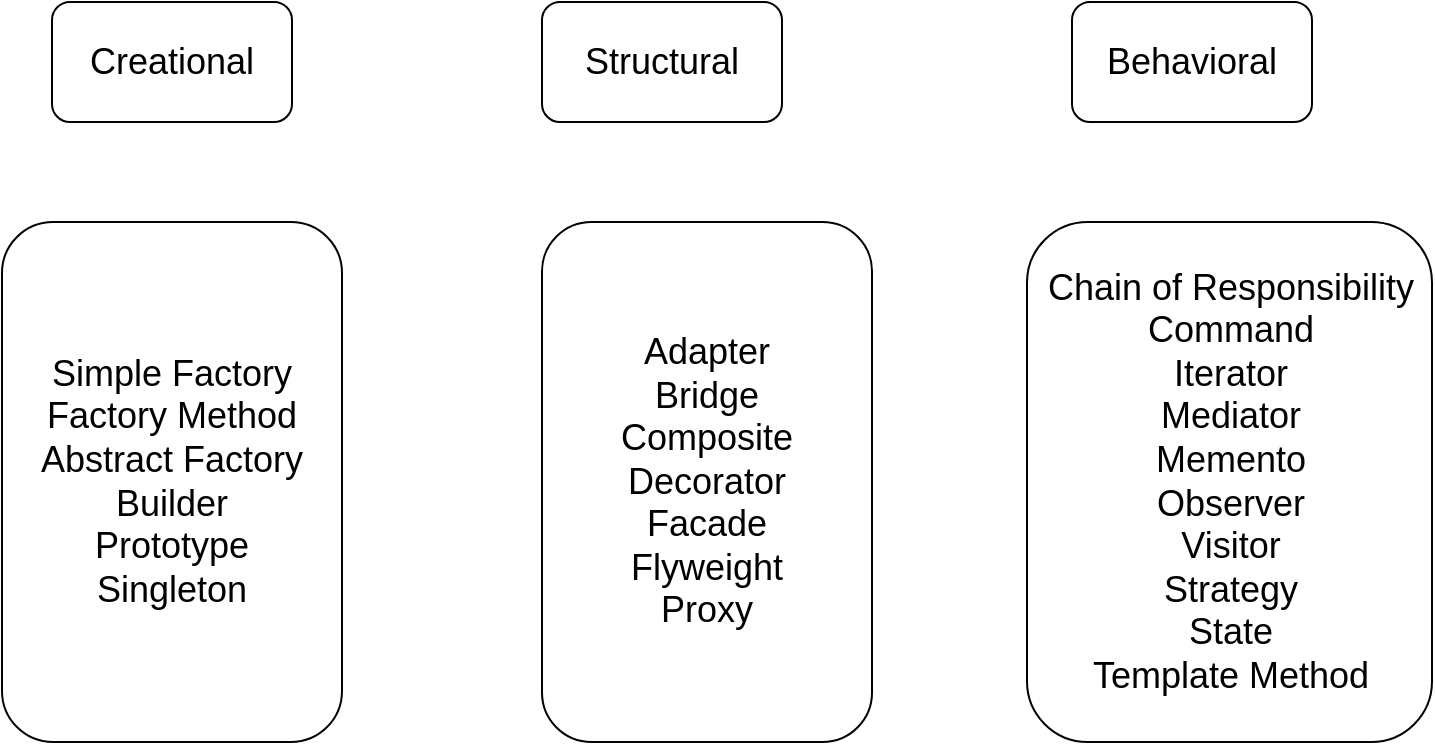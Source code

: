 <mxfile version="16.6.4" type="github"><diagram id="WnBg6JoDcYrx4Nw5Lf_w" name="Page-1"><mxGraphModel dx="1298" dy="751" grid="1" gridSize="10" guides="1" tooltips="1" connect="1" arrows="1" fold="1" page="1" pageScale="1" pageWidth="850" pageHeight="1100" math="0" shadow="0"><root><mxCell id="0"/><mxCell id="1" parent="0"/><mxCell id="Ud813fsdjwV1i-5gqxiD-1" value="&lt;font style=&quot;font-size: 18px&quot;&gt;Creational&lt;/font&gt;" style="rounded=1;whiteSpace=wrap;html=1;" vertex="1" parent="1"><mxGeometry x="60" y="130" width="120" height="60" as="geometry"/></mxCell><mxCell id="Ud813fsdjwV1i-5gqxiD-4" value="&lt;font style=&quot;font-size: 18px&quot;&gt;Structural&lt;/font&gt;" style="rounded=1;whiteSpace=wrap;html=1;" vertex="1" parent="1"><mxGeometry x="305" y="130" width="120" height="60" as="geometry"/></mxCell><mxCell id="Ud813fsdjwV1i-5gqxiD-5" value="&lt;font style=&quot;font-size: 18px&quot;&gt;Behavioral&lt;/font&gt;" style="rounded=1;whiteSpace=wrap;html=1;" vertex="1" parent="1"><mxGeometry x="570" y="130" width="120" height="60" as="geometry"/></mxCell><mxCell id="Ud813fsdjwV1i-5gqxiD-6" value="&lt;div&gt;&lt;span style=&quot;font-size: 18px&quot;&gt;Simple Factory&lt;/span&gt;&lt;/div&gt;&lt;div&gt;&lt;span style=&quot;font-size: 18px&quot;&gt;Factory Method&lt;/span&gt;&lt;/div&gt;&lt;div&gt;&lt;span style=&quot;font-size: 18px&quot;&gt;Abstract Factory&lt;/span&gt;&lt;/div&gt;&lt;div&gt;&lt;span style=&quot;font-size: 18px&quot;&gt;Builder&lt;/span&gt;&lt;/div&gt;&lt;div&gt;&lt;span style=&quot;font-size: 18px&quot;&gt;Prototype&lt;/span&gt;&lt;/div&gt;&lt;div&gt;&lt;span style=&quot;font-size: 18px&quot;&gt;Singleton&lt;/span&gt;&lt;/div&gt;" style="rounded=1;whiteSpace=wrap;html=1;align=center;" vertex="1" parent="1"><mxGeometry x="35" y="240" width="170" height="260" as="geometry"/></mxCell><mxCell id="Ud813fsdjwV1i-5gqxiD-7" value="&lt;div&gt;&lt;span style=&quot;font-size: 18px&quot;&gt;Adapter&lt;/span&gt;&lt;/div&gt;&lt;div&gt;&lt;span style=&quot;font-size: 18px&quot;&gt;Bridge&lt;/span&gt;&lt;/div&gt;&lt;div&gt;&lt;span style=&quot;font-size: 18px&quot;&gt;Composite&lt;/span&gt;&lt;/div&gt;&lt;div&gt;&lt;span style=&quot;font-size: 18px&quot;&gt;Decorator&lt;/span&gt;&lt;/div&gt;&lt;div&gt;&lt;span style=&quot;font-size: 18px&quot;&gt;Facade&lt;/span&gt;&lt;/div&gt;&lt;div&gt;&lt;span style=&quot;font-size: 18px&quot;&gt;Flyweight&lt;/span&gt;&lt;/div&gt;&lt;div&gt;&lt;span style=&quot;font-size: 18px&quot;&gt;Proxy&lt;/span&gt;&lt;/div&gt;" style="rounded=1;whiteSpace=wrap;html=1;" vertex="1" parent="1"><mxGeometry x="305" y="240" width="165" height="260" as="geometry"/></mxCell><mxCell id="Ud813fsdjwV1i-5gqxiD-8" value="&lt;div&gt;&lt;span style=&quot;font-size: 18px&quot;&gt;Chain of Responsibility&lt;/span&gt;&lt;/div&gt;&lt;div&gt;&lt;span style=&quot;font-size: 18px&quot;&gt;Command&lt;/span&gt;&lt;/div&gt;&lt;div&gt;&lt;span style=&quot;font-size: 18px&quot;&gt;Iterator&lt;/span&gt;&lt;/div&gt;&lt;div&gt;&lt;span style=&quot;font-size: 18px&quot;&gt;Mediator&lt;/span&gt;&lt;/div&gt;&lt;div&gt;&lt;span style=&quot;font-size: 18px&quot;&gt;Memento&lt;/span&gt;&lt;/div&gt;&lt;div&gt;&lt;span style=&quot;font-size: 18px&quot;&gt;Observer&lt;/span&gt;&lt;/div&gt;&lt;div&gt;&lt;span style=&quot;font-size: 18px&quot;&gt;Visitor&lt;/span&gt;&lt;/div&gt;&lt;div&gt;&lt;span style=&quot;font-size: 18px&quot;&gt;Strategy&lt;/span&gt;&lt;/div&gt;&lt;div&gt;&lt;span style=&quot;font-size: 18px&quot;&gt;State&lt;/span&gt;&lt;/div&gt;&lt;div&gt;&lt;span style=&quot;font-size: 18px&quot;&gt;Template Method&lt;/span&gt;&lt;/div&gt;" style="rounded=1;whiteSpace=wrap;html=1;" vertex="1" parent="1"><mxGeometry x="547.5" y="240" width="202.5" height="260" as="geometry"/></mxCell></root></mxGraphModel></diagram></mxfile>